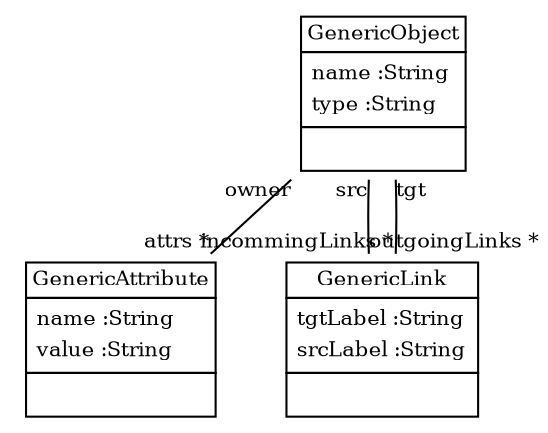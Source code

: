 
 digraph ClassDiagram {
    node [shape = none, fontsize = 10]; 
    edge [fontsize = 10];
    
    
    GenericObject [label=<<table border='0' cellborder='1' cellspacing='0'> <tr> <td>GenericObject</td> </tr> <tr><td><table border='0' cellborder='0' cellspacing='0'> <tr><td align='left'>name :String</td></tr> <tr><td align='left'>type :String</td></tr>  </table></td></tr> <tr><td><table border='0' cellborder='0' cellspacing='0'> <tr><td> </td></tr> </table></td></tr> </table>>];
    GenericAttribute [label=<<table border='0' cellborder='1' cellspacing='0'> <tr> <td>GenericAttribute</td> </tr> <tr><td><table border='0' cellborder='0' cellspacing='0'> <tr><td align='left'>name :String</td></tr> <tr><td align='left'>value :String</td></tr>  </table></td></tr> <tr><td><table border='0' cellborder='0' cellspacing='0'> <tr><td> </td></tr> </table></td></tr> </table>>];
    GenericLink [label=<<table border='0' cellborder='1' cellspacing='0'> <tr> <td>GenericLink</td> </tr> <tr><td><table border='0' cellborder='0' cellspacing='0'> <tr><td align='left'>tgtLabel :String</td></tr> <tr><td align='left'>srcLabel :String</td></tr>  </table></td></tr> <tr><td><table border='0' cellborder='0' cellspacing='0'> <tr><td> </td></tr> </table></td></tr> </table>>];
    
    
    
    GenericObject -> GenericAttribute [headlabel = "attrs *" taillabel = "owner" arrowhead = "none" ];
    GenericObject -> GenericLink [headlabel = "outgoingLinks *" taillabel = "src" arrowhead = "none" ];
    GenericObject -> GenericLink [headlabel = "incommingLinks *" taillabel = "tgt" arrowhead = "none" ];
}

